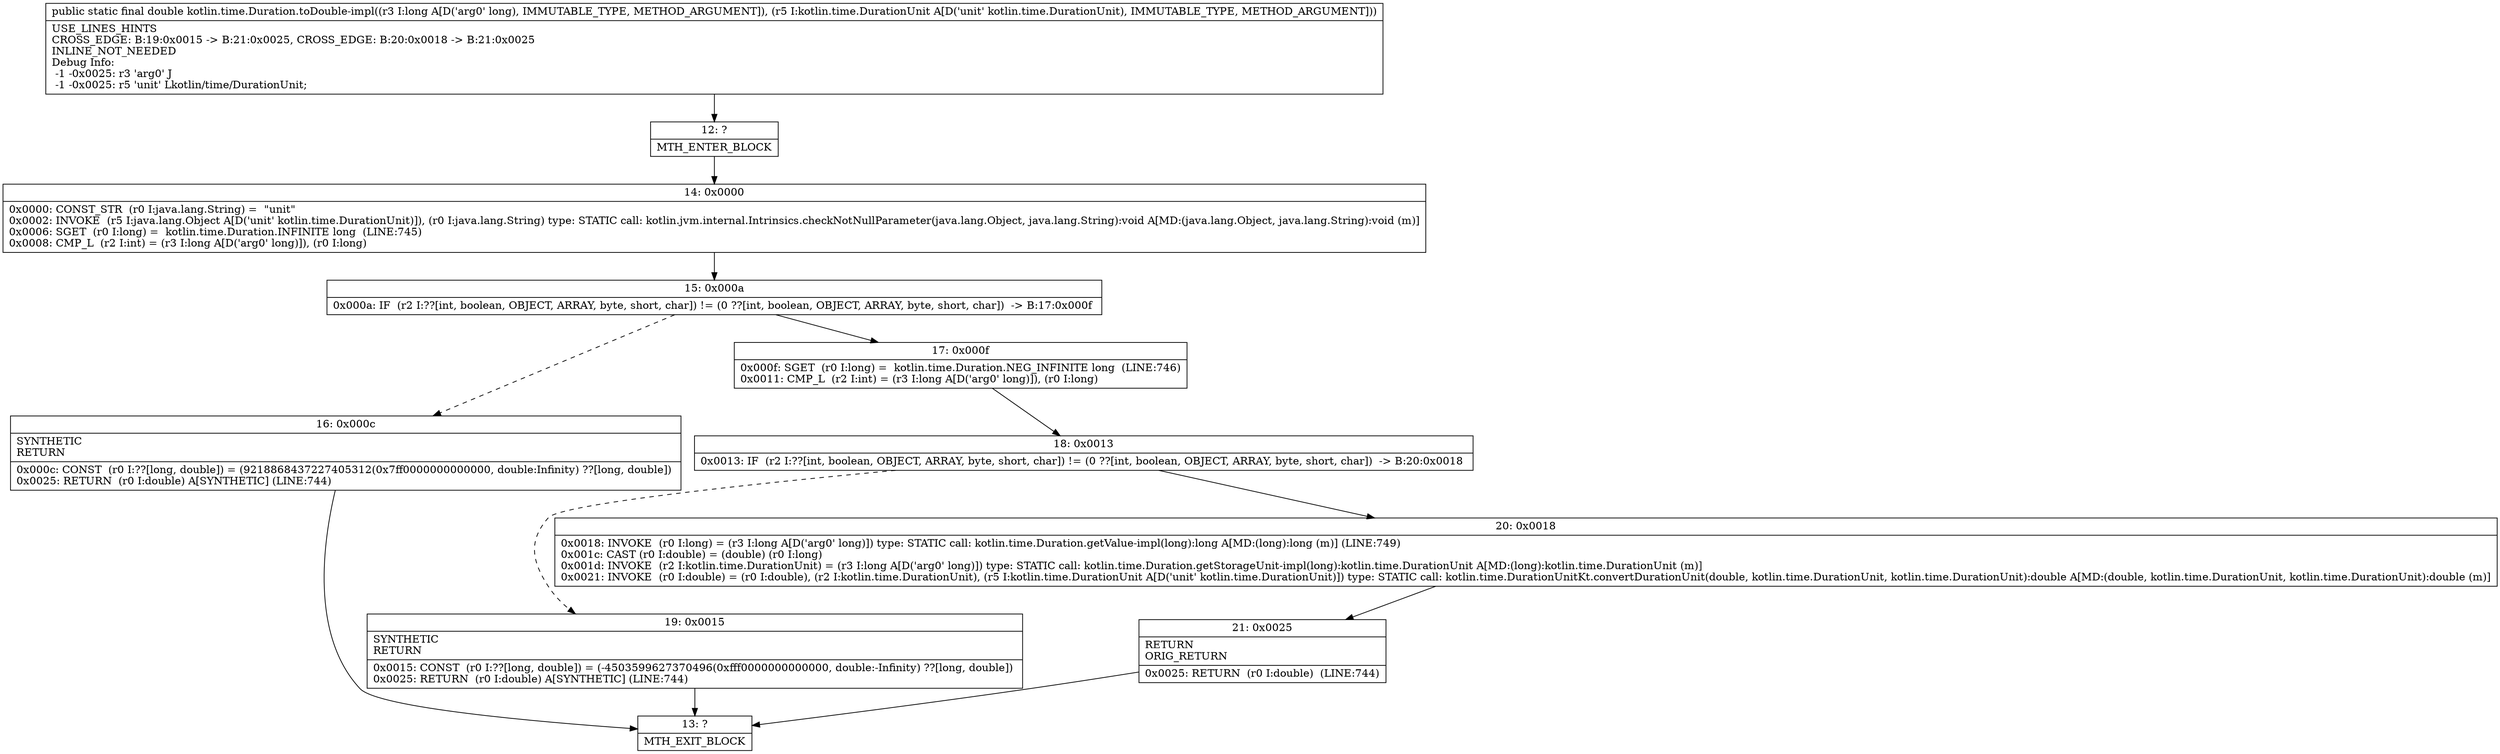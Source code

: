 digraph "CFG forkotlin.time.Duration.toDouble\-impl(JLkotlin\/time\/DurationUnit;)D" {
Node_12 [shape=record,label="{12\:\ ?|MTH_ENTER_BLOCK\l}"];
Node_14 [shape=record,label="{14\:\ 0x0000|0x0000: CONST_STR  (r0 I:java.lang.String) =  \"unit\" \l0x0002: INVOKE  (r5 I:java.lang.Object A[D('unit' kotlin.time.DurationUnit)]), (r0 I:java.lang.String) type: STATIC call: kotlin.jvm.internal.Intrinsics.checkNotNullParameter(java.lang.Object, java.lang.String):void A[MD:(java.lang.Object, java.lang.String):void (m)]\l0x0006: SGET  (r0 I:long) =  kotlin.time.Duration.INFINITE long  (LINE:745)\l0x0008: CMP_L  (r2 I:int) = (r3 I:long A[D('arg0' long)]), (r0 I:long) \l}"];
Node_15 [shape=record,label="{15\:\ 0x000a|0x000a: IF  (r2 I:??[int, boolean, OBJECT, ARRAY, byte, short, char]) != (0 ??[int, boolean, OBJECT, ARRAY, byte, short, char])  \-\> B:17:0x000f \l}"];
Node_16 [shape=record,label="{16\:\ 0x000c|SYNTHETIC\lRETURN\l|0x000c: CONST  (r0 I:??[long, double]) = (9218868437227405312(0x7ff0000000000000, double:Infinity) ??[long, double]) \l0x0025: RETURN  (r0 I:double) A[SYNTHETIC] (LINE:744)\l}"];
Node_13 [shape=record,label="{13\:\ ?|MTH_EXIT_BLOCK\l}"];
Node_17 [shape=record,label="{17\:\ 0x000f|0x000f: SGET  (r0 I:long) =  kotlin.time.Duration.NEG_INFINITE long  (LINE:746)\l0x0011: CMP_L  (r2 I:int) = (r3 I:long A[D('arg0' long)]), (r0 I:long) \l}"];
Node_18 [shape=record,label="{18\:\ 0x0013|0x0013: IF  (r2 I:??[int, boolean, OBJECT, ARRAY, byte, short, char]) != (0 ??[int, boolean, OBJECT, ARRAY, byte, short, char])  \-\> B:20:0x0018 \l}"];
Node_19 [shape=record,label="{19\:\ 0x0015|SYNTHETIC\lRETURN\l|0x0015: CONST  (r0 I:??[long, double]) = (\-4503599627370496(0xfff0000000000000, double:\-Infinity) ??[long, double]) \l0x0025: RETURN  (r0 I:double) A[SYNTHETIC] (LINE:744)\l}"];
Node_20 [shape=record,label="{20\:\ 0x0018|0x0018: INVOKE  (r0 I:long) = (r3 I:long A[D('arg0' long)]) type: STATIC call: kotlin.time.Duration.getValue\-impl(long):long A[MD:(long):long (m)] (LINE:749)\l0x001c: CAST (r0 I:double) = (double) (r0 I:long) \l0x001d: INVOKE  (r2 I:kotlin.time.DurationUnit) = (r3 I:long A[D('arg0' long)]) type: STATIC call: kotlin.time.Duration.getStorageUnit\-impl(long):kotlin.time.DurationUnit A[MD:(long):kotlin.time.DurationUnit (m)]\l0x0021: INVOKE  (r0 I:double) = (r0 I:double), (r2 I:kotlin.time.DurationUnit), (r5 I:kotlin.time.DurationUnit A[D('unit' kotlin.time.DurationUnit)]) type: STATIC call: kotlin.time.DurationUnitKt.convertDurationUnit(double, kotlin.time.DurationUnit, kotlin.time.DurationUnit):double A[MD:(double, kotlin.time.DurationUnit, kotlin.time.DurationUnit):double (m)]\l}"];
Node_21 [shape=record,label="{21\:\ 0x0025|RETURN\lORIG_RETURN\l|0x0025: RETURN  (r0 I:double)  (LINE:744)\l}"];
MethodNode[shape=record,label="{public static final double kotlin.time.Duration.toDouble\-impl((r3 I:long A[D('arg0' long), IMMUTABLE_TYPE, METHOD_ARGUMENT]), (r5 I:kotlin.time.DurationUnit A[D('unit' kotlin.time.DurationUnit), IMMUTABLE_TYPE, METHOD_ARGUMENT]))  | USE_LINES_HINTS\lCROSS_EDGE: B:19:0x0015 \-\> B:21:0x0025, CROSS_EDGE: B:20:0x0018 \-\> B:21:0x0025\lINLINE_NOT_NEEDED\lDebug Info:\l  \-1 \-0x0025: r3 'arg0' J\l  \-1 \-0x0025: r5 'unit' Lkotlin\/time\/DurationUnit;\l}"];
MethodNode -> Node_12;Node_12 -> Node_14;
Node_14 -> Node_15;
Node_15 -> Node_16[style=dashed];
Node_15 -> Node_17;
Node_16 -> Node_13;
Node_17 -> Node_18;
Node_18 -> Node_19[style=dashed];
Node_18 -> Node_20;
Node_19 -> Node_13;
Node_20 -> Node_21;
Node_21 -> Node_13;
}

